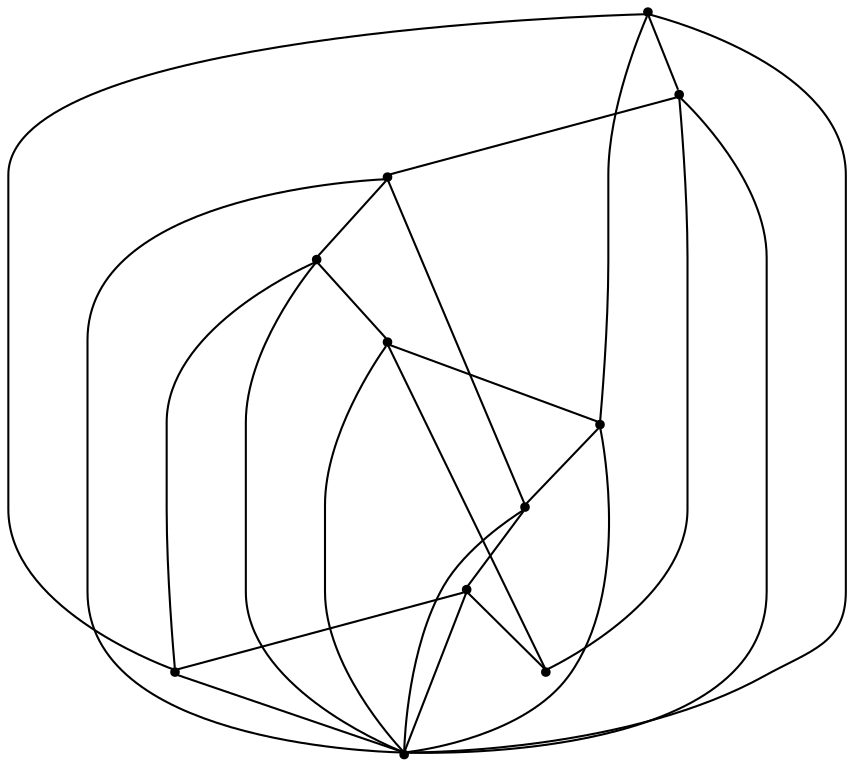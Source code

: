 graph {
  node [shape=point,comment="{\"directed\":false,\"doi\":\"10.1007/978-3-642-25878-7_27\",\"figure\":\"5 (3)\"}"]

  v0 [pos="1723.547694388968,2184.4074532081854"]
  v1 [pos="1784.9733134626722,2184.4074532081854"]
  v2 [pos="1662.1219480536474,2184.4074532081854"]
  v3 [pos="1477.7197381400492,2184.4074532081854"]
  v4 [pos="1539.1454844753698,2184.4074532081854"]
  v5 [pos="1354.7432745617716,2184.407453208185"]
  v6 [pos="1293.3175282264508,2184.4074532081854"]
  v7 [pos="1554.7833919400182,2260.544517893545"]
  v8 [pos="1600.571103549074,2184.4074532081854"]
  v9 [pos="1416.2315063509104,2184.407453208185"]
  v10 [pos="1323.5925578017273,2076.8901479135607"]

  v0 -- v3 [id="-1",pos="1723.547694388968,2184.4074532081854 1703.1683054233351,2137.9752019105194 1646.3714458735908,2133.0326025831228 1602.0598417570682,2130.649054914482 1599.190855869348,2130.649054914482 1599.190855869348,2130.649054914482 1599.190855869348,2130.649054914482 1554.8834513861777,2133.0326025831228 1498.0865918364336,2137.9752019105194 1477.7197381400492,2184.4074532081854"]
  v6 -- v7 [id="-2",pos="1293.3175282264508,2184.4074532081854 1554.7833919400182,2260.544517893545 1554.7833919400182,2260.544517893545 1554.7833919400182,2260.544517893545"]
  v6 -- v5 [id="-4",pos="1293.3175282264508,2184.4074532081854 1354.7432745617716,2184.407453208185 1354.7432745617716,2184.407453208185 1354.7432745617716,2184.407453208185"]
  v5 -- v9 [id="-5",pos="1354.7432745617716,2184.407453208185 1416.2315063509104,2184.407453208185 1416.2315063509104,2184.407453208185 1416.2315063509104,2184.407453208185"]
  v9 -- v3 [id="-6",pos="1416.2315063509104,2184.407453208185 1477.7197381400492,2184.4074532081854 1477.7197381400492,2184.4074532081854 1477.7197381400492,2184.4074532081854"]
  v3 -- v4 [id="-7",pos="1477.7197381400492,2184.4074532081854 1539.1454844753698,2184.4074532081854 1539.1454844753698,2184.4074532081854 1539.1454844753698,2184.4074532081854"]
  v4 -- v8 [id="-8",pos="1539.1454844753698,2184.4074532081854 1600.571103549074,2184.4074532081854 1600.571103549074,2184.4074532081854 1600.571103549074,2184.4074532081854"]
  v8 -- v2 [id="-9",pos="1600.571103549074,2184.4074532081854 1662.1219480536474,2184.4074532081854 1662.1219480536474,2184.4074532081854 1662.1219480536474,2184.4074532081854"]
  v2 -- v0 [id="-10",pos="1662.1219480536474,2184.4074532081854 1723.547694388968,2184.4074532081854 1723.547694388968,2184.4074532081854 1723.547694388968,2184.4074532081854"]
  v0 -- v1 [id="-11",pos="1723.547694388968,2184.4074532081854 1784.9733134626722,2184.4074532081854 1784.9733134626722,2184.4074532081854 1784.9733134626722,2184.4074532081854"]
  v10 -- v8 [id="-30",pos="1323.5925578017273,2076.8901479135607 1329.3597043028044,2077.002826562286 1329.3597043028044,2077.002826562286 1329.3597043028044,2077.002826562286 1330.998579403144,2077.0737912191585 1330.998579403144,2077.0737912191585 1330.998579403144,2077.0737912191585 1332.8418366599635,2077.14043186468 1332.8418366599635,2077.14043186468 1332.8418366599635,2077.14043186468 1334.9602335321683,2077.207072510202 1334.9602335321683,2077.207072510202 1334.9602335321683,2077.207072510202 1337.2788129275007,2077.344423458987 1337.2788129275007,2077.344423458987 1337.2788129275007,2077.344423458987 1339.9435439203576,2077.4153881158595 1339.9435439203576,2077.4153881158595 1339.9435439203576,2077.4153881158595 1342.8125298080777,2077.5489237605116 1342.8125298080777,2077.5489237605116 1342.8125298080777,2077.5489237605116 1345.9525829394474,2077.686274709297 1345.9525829394474,2077.686274709297 1345.9525829394474,2077.686274709297 1349.3012178606496,2077.823625658082 1349.3012178606496,2077.823625658082 1349.3012178606496,2077.823625658082 1352.8541076767144,2077.9571613027347 1352.8541076767144,2077.9571613027347 1352.8541076767144,2077.9571613027347 1356.6071800159066,2078.165476908392 1356.6071800159066,2078.165476908392 1356.6071800159066,2078.165476908392 1360.5688341449309,2078.369722856308 1360.5688341449309,2078.369722856308 1360.5688341449309,2078.369722856308 1364.6680580816478,2078.5739688042236 1364.6680580816478,2078.5739688042236 1364.6680580816478,2078.5739688042236 1368.9716641748446,2078.7779603985305 1368.9716641748446,2078.7779603985305 1368.9716641748446,2078.7779603985305 1373.4086404423817,2079.0531710033188 1373.4086404423817,2079.0531710033188 1373.4086404423817,2079.0531710033188 1377.9831865176118,2079.324057596756 1377.9831865176118,2079.324057596756 1377.9831865176118,2079.324057596756 1382.6287445749808,2079.5990138479356 1382.6287445749808,2079.5990138479356 1382.6287445749808,2079.5990138479356 1387.4076728066905,2079.869900441373 1387.4076728066905,2079.869900441373 1387.4076728066905,2079.869900441373 1392.1908006717524,2080.211497338074 1392.1908006717524,2080.211497338074 1392.1908006717524,2080.211497338074 1397.1072987111547,2080.553348588384 1397.1072987111547,2080.553348588384 1397.1072987111547,2080.553348588384 1402.0948087326963,2080.9618404842154 1402.0948087326963,2080.9618404842154 1402.0948087326963,2080.9618404842154 1407.0781191208857,2081.370332380047 1407.0781191208857,2081.370332380047 1407.0781191208857,2081.370332380047 1412.1321869679807,2081.78289393362 1412.1321869679807,2081.78289393362 1412.1321869679807,2081.78289393362 1417.2530671638629,2082.2580264749736 1417.2530671638629,2082.2580264749736 1417.2530671638629,2082.2580264749736 1422.378146993097,2082.8038693195904 1422.378146993097,2082.8038693195904 1422.378146993097,2082.8038693195904 1427.4990271889792,2083.283071518685 1427.4990271889792,2083.283071518685 1427.4990271889792,2083.283071518685 1432.6909193670006,2083.895555008824 1432.6909193670006,2083.895555008824 1432.6909193670006,2083.895555008824 1437.8784846500528,2084.512362510313 1437.8784846500528,2084.512362510313 1437.8784846500528,2084.512362510313 1443.0702495664573,2085.12510035406 1443.0702495664573,2085.12510035406 1443.0702495664573,2085.12510035406 1448.328826831649,2085.808294147462 1448.328826831649,2085.808294147462 1448.328826831649,2085.808294147462 1453.5872768352237,2086.5586372936036 1453.5872768352237,2086.5586372936036 1453.5872768352237,2086.5586372936036 1458.8458541004152,2087.3794363894 1458.8458541004152,2087.3794363894 1458.8458541004152,2087.3794363894 1464.1751888245126,2088.196165827454 1464.1751888245126,2088.196165827454 1464.1751888245126,2088.196165827454 1469.5004511768743,2089.0838599223807 1469.5004511768743,2089.0838599223807 1469.5004511768743,2089.0838599223807 1474.8297859009717,2090.1089049660923 1474.8297859009717,2090.1089049660923 1474.8297859009717,2090.1089049660923 1480.2217333405035,2091.1301347056715 1480.2217333405035,2091.1301347056715 1480.2217333405035,2091.1301347056715 1485.6178804133879,2092.2220747485135 1485.6178804133879,2092.2220747485135 1485.6178804133879,2092.2220747485135 1491.0807125734423,2093.384470741011 1491.0807125734423,2093.384470741011 1491.0807125734423,2093.384470741011 1496.4768596463266,2094.6140160862474 1496.4768596463266,2094.6140160862474 1496.4768596463266,2094.6140160862474 1501.9396918063812,2095.976842722527 1501.9396918063812,2095.976842722527 1501.9396918063812,2095.976842722527 1507.406723599788,2097.41037966207 1507.406723599788,2097.41037966207 1507.406723599788,2097.41037966207 1512.8695557598423,2098.9105572471353 1512.8695557598423,2098.9105572471353 1512.8695557598423,2098.9105572471353 1518.2657028327267,2100.481445135464 1518.2657028327267,2100.481445135464 1518.2657028327267,2100.481445135464 1523.6576502722587,2102.1194823765322 1523.6576502722587,2102.1194823765322 1523.6576502722587,2102.1194823765322 1528.9869849963561,2103.8946162127763 1528.9869849963561,2103.8946162127763 1528.9869849963561,2103.8946162127763 1534.107865192238,2105.669750049021 1534.107865192238,2105.669750049021 1534.107865192238,2105.669750049021 1539.1620603009499,2107.5784195299175 1539.1620603009499,2107.5784195299175 1539.1620603009499,2107.5784195299175 1545.5840632663514,2110.1748611691755 1545.5840632663514,2110.1748611691755 1545.5840632663514,2110.1748611691755 1551.5932295470582,2112.833365088996 1551.5932295470582,2112.833365088996 1551.5932295470582,2112.833365088996 1557.1227467942829,2115.5630880192975 1557.1227467942829,2115.5630880192975 1557.1227467942829,2115.5630880192975 1562.2478266235173,2118.296880607341 1562.2478266235173,2118.296880607341 1562.2478266235173,2118.296880607341 1566.9600697680567,2121.0266035376426 1566.9600697680567,2121.0266035376426 1566.9600697680567,2121.0266035376426 1571.2593489662843,2123.685107457463 1571.2593489662843,2123.685107457463 1571.2593489662843,2123.685107457463 1575.0876329209682,2126.3481897422425 1575.0876329209682,2126.3481897422425 1575.0876329209682,2126.3481897422425 1578.5696380165105,2129.0112720270226 1578.5696380165105,2129.0112720270226 1578.5696380165105,2129.0112720270226 1581.7096911478804,2131.6031353013213 1581.7096911478804,2131.6031353013213 1581.7096911478804,2131.6031353013213 1584.5119919484302,2134.195252929229 1584.5119919484302,2134.195252929229 1584.5119919484302,2134.195252929229 1586.9682684130719,2136.7207299116144 1586.9682684130719,2136.7207299116144 1586.9682684130719,2136.7207299116144 1589.153350372447,2139.2459525403915 1589.153350372447,2139.2459525403915 1589.153350372447,2139.2459525403915 1591.0673650881722,2141.771429522777 1591.0673650881722,2141.771429522777 1591.0673650881722,2141.771429522777 1592.7730525372988,2144.2302658596413 1592.7730525372988,2144.2302658596413 1592.7730525372988,2144.2302658596413 1594.2784302016814,2146.6888478428964 1594.2784302016814,2146.6888478428964 1594.2784302016814,2146.6888478428964 1595.5753533378486,2149.076719522888 1595.5753533378486,2149.076719522888 1595.5753533378486,2149.076719522888 1596.6678943175361,2151.5312318484016 1596.6678943175361,2151.5312318484016 1596.6678943175361,2151.5312318484016 1597.622865489531,2153.923427539744 1597.622865489531,2153.923427539744 1597.622865489531,2153.923427539744 1598.4443392255687,2156.240334562863 1598.4443392255687,2156.240334562863 1598.4443392255687,2156.240334562863 1599.1240435205611,2158.5615655973334 1599.1240435205611,2158.5615655973334 1599.1240435205611,2158.5615655973334 1599.6703776412132,2160.8161559862815 1599.6703776412132,2160.8161559862815 1599.6703776412132,2160.8161559862815 1600.0832143259083,2163.066676717488 1600.0832143259083,2163.066676717488 1600.0832143259083,2163.066676717488 1600.491851377251,2165.250048095955 1600.491851377251,2165.250048095955 1600.491851377251,2165.250048095955 1600.6962335337307,2167.367287536118 1600.6962335337307,2167.367287536118 1600.6962335337307,2167.367287536118 1600.9004884285937,2169.4133079658 1600.9004884285937,2169.4133079658 1600.9004884285937,2169.4133079658 1601.0381854979032,2171.3260471044387 1601.0381854979032,2171.3260471044387 1601.0381854979032,2171.3260471044387 1601.1048705850733,2173.1680759398137 1601.1048705850733,2173.1680759398137 1601.1048705850733,2173.1680759398137 1601.1757553055959,2174.8727538264034 1601.1757553055959,2174.8727538264034 1601.1757553055959,2174.8727538264034 1601.1757553055959,2176.4436417147317 1601.1757553055959,2176.4436417147317 1601.1757553055959,2176.4436417147317 1601.1048705850733,2177.943819299797 1601.1048705850733,2177.943819299797 1601.1048705850733,2177.943819299797 1600.571103549074,2184.4074532081854 1600.571103549074,2184.4074532081854 1600.571103549074,2184.4074532081854"]
  v10 -- v1 [id="-31",pos="1323.5925578017273,2076.8901479135607 1329.7684686157638,2076.1860971242318 1329.7684686157638,2076.1860971242318 1329.7684686157638,2076.1860971242318 1331.3405313673165,2076.0484918218376 1331.3405313673165,2076.0484918218376 1331.3405313673165,2076.0484918218376 1333.1129039036134,2075.844245873922 1333.1129039036134,2075.844245873922 1333.1129039036134,2075.844245873922 1335.1644884270313,2075.569289622743 1335.1644884270313,2075.569289622743 1335.1644884270313,2075.569289622743 1337.487267455716,2075.365043674827 1337.487267455716,2075.365043674827 1337.487267455716,2075.365043674827 1340.0144286408802,2075.023192424517 1340.0144286408802,2075.023192424517 1340.0144286408802,2075.023192424517 1342.8125298080777,2074.7525601846883 1342.8125298080777,2074.7525601846883 1342.8125298080777,2074.7525601846883 1345.8858978522774,2074.410708934379 1345.8858978522774,2074.410708934379 1345.8858978522774,2074.410708934379 1349.2345327734793,2074.068857684069 1349.2345327734793,2074.068857684069 1349.2345327734793,2074.068857684069 1352.7832229561918,2073.6606201418463 1352.7832229561918,2073.6606201418463 1352.7832229561918,2073.6606201418463 1356.5404949287363,2073.319023245145 1356.5404949287363,2073.319023245145 1356.5404949287363,2073.319023245145 1360.5688341449309,2072.83982104605 1360.5688341449309,2072.83982104605 1360.5688341449309,2072.83982104605 1364.8056278893407,2072.4313291502185 1364.8056278893407,2072.4313291502185 1364.8056278893407,2072.4313291502185 1369.2426041568779,2072.022837254387 1369.2426041568779,2072.022837254387 1369.2426041568779,2072.022837254387 1373.888162214247,2071.543635055292 1373.888162214247,2071.543635055292 1373.888162214247,2071.543635055292 1378.7379751664791,2071.0644328561966 1378.7379751664791,2071.0644328561966 1378.7379751664791,2071.0644328561966 1383.792170275191,2070.5893003148435 1383.792170275191,2070.5893003148435 1383.792170275191,2070.5893003148435 1388.913050471073,2070.1100981157483 1388.913050471073,2070.1100981157483 1388.913050471073,2070.1100981157483 1394.2383128234349,2069.6308959166536 1394.2383128234349,2069.6308959166536 1394.2383128234349,2069.6308959166536 1399.7011449834893,2069.1557633753 1399.7011449834893,2069.1557633753 1399.7011449834893,2069.1557633753 1405.3015469512366,2068.6765611762053 1405.3015469512366,2068.6765611762053 1405.3015469512366,2068.6765611762053 1411.0396459882932,2068.2014286348517 1411.0396459882932,2068.2014286348517 1411.0396459882932,2068.2014286348517 1416.84443011252,2067.722226435757 1416.84443011252,2067.722226435757 1416.84443011252,2067.722226435757 1422.7200989572696,2067.2430242366618 1422.7200989572696,2067.2430242366618 1422.7200989572696,2067.2430242366618 1428.7292652379763,2066.7678916953087 1428.7292652379763,2066.7678916953087 1428.7292652379763,2066.7678916953087 1434.738431518683,2066.355330141735 1434.738431518683,2066.355330141735 1434.738431518683,2066.355330141735 1440.8851676070822,2065.9468382459036 1440.8851676070822,2065.9468382459036 1440.8851676070822,2065.9468382459036 1447.0985887826519,2065.538346350072 1447.0985887826519,2065.538346350072 1447.0985887826519,2065.538346350072 1453.3162095915739,2065.1301088078494 1453.3162095915739,2065.1301088078494 1453.3162095915739,2065.1301088078494 1459.5964431159302,2064.7885119111484 1459.5964431159302,2064.7885119111484 1459.5964431159302,2064.7885119111484 1465.8807490120225,2064.4466606608385 1465.8807490120225,2064.4466606608385 1465.8807490120225,2064.4466606608385 1472.2318672569015,2064.17145005605 1472.2318672569015,2064.17145005605 1472.2318672569015,2064.17145005605 1478.653870222303,2063.9008178162217 1478.653870222303,2063.9008178162217 1478.653870222303,2063.9008178162217 1485.0715462927358,2063.6256072114334 1485.0715462927358,2063.6256072114334 1485.0715462927358,2063.6256072114334 1491.4935492581374,2063.4216156171265 1491.4935492581374,2063.4216156171265 1491.4935492581374,2063.4216156171265 1497.9822373107093,2063.2840103147328 1497.9822373107093,2063.2840103147328 1497.9822373107093,2063.2840103147328 1504.4667257299286,2063.1504746700803 1504.4667257299286,2063.1504746700803 1504.4667257299286,2063.1504746700803 1511.026298503023,2063.013123721295 1511.026298503023,2063.013123721295 1511.026298503023,2063.013123721295 1517.581798904382,2062.9424134180317 1517.581798904382,2062.9424134180317 1517.581798904382,2062.9424134180317 1524.2038571312942,2062.9424134180317 1524.2038571312942,2062.9424134180317 1524.2038571312942,2062.9424134180317 1530.8302422531754,2063.013123721295 1530.8302422531754,2063.013123721295 1530.8302422531754,2063.013123721295 1537.5231852006102,2063.0797643668166 1537.5231852006102,2063.0797643668166 1537.5231852006102,2063.0797643668166 1544.2162554096617,2063.2840103147328 1544.2162554096617,2063.2840103147328 1544.2162554096617,2063.2840103147328 1550.9760107058835,2063.49232592039 1550.9760107058835,2063.49232592039 1550.9760107058835,2063.49232592039 1557.8066507226276,2063.696571868306 1557.8066507226276,2063.696571868306 1557.8066507226276,2063.696571868306 1564.637290739372,2064.038168765007 1564.637290739372,2064.038168765007 1564.637290739372,2064.038168765007 1571.5346158432865,2064.4466606608385 1571.5346158432865,2064.4466606608385 1571.5346158432865,2064.4466606608385 1578.431940947201,2064.9217932021916 1578.431940947201,2064.9217932021916 1578.431940947201,2064.9217932021916 1585.4002780332548,2065.4676360468084 1585.4002780332548,2065.4676360468084 1585.4002780332548,2065.4676360468084 1592.3642882243394,2066.013478891425 1592.3642882243394,2066.013478891425 1592.3642882243394,2066.013478891425 1599.3993103975633,2066.7678916953087 1599.3993103975633,2066.7678916953087 1599.3993103975633,2066.7678916953087 1606.5010176579576,2067.517980487841 1606.5010176579576,2067.517980487841 1606.5010176579576,2067.517980487841 1613.535912569565,2068.3347099258954 1613.535912569565,2068.3347099258954 1613.535912569565,2068.3347099258954 1620.637619829959,2069.2931143240853 1620.637619829959,2069.2931143240853 1620.637619829959,2069.2931143240853 1627.672642003183,2070.314089710055 1627.672642003183,2070.314089710055 1627.672642003183,2070.314089710055 1634.707664176407,2071.47699440977 1634.707664176407,2071.47699440977 1634.707664176407,2071.47699440977 1641.7425590880143,2072.6353207445254 1641.7425590880143,2072.6353207445254 1641.7425590880143,2072.6353207445254 1648.6398841919288,2074.002217038547 1648.6398841919288,2074.002217038547 1648.6398841919288,2074.002217038547 1655.3996394881506,2075.365043674827 1655.3996394881506,2075.365043674827 1655.3996394881506,2075.365043674827 1662.092709697202,2076.865221259892 1662.092709697202,2076.865221259892 1662.092709697202,2076.865221259892 1670.7666069707657,2078.982460700055 1670.7666069707657,2078.982460700055 1670.7666069707657,2078.982460700055 1679.0984250185402,2081.3036917345253 1679.0984250185402,2081.3036917345253 1679.0984250185402,2081.3036917345253 1687.021606014972,2083.691563414517 1687.021606014972,2083.691563414517 1687.021606014972,2083.691563414517 1694.536149960061,2086.150145397772 1694.536149960061,2086.150145397772 1694.536149960061,2086.150145397772 1701.6378572204553,2088.6753680265488 1701.6378572204553,2088.6753680265488 1701.6378572204553,2088.6753680265488 1708.2641150807199,2091.267740008065 1708.2641150807199,2091.267740008065 1708.2641150807199,2091.267740008065 1714.4067787973838,2093.9305679392364 1714.4067787973838,2093.9305679392364 1714.4067787973838,2093.9305679392364 1720.2156352933462,2096.660036515929 1720.2156352933462,2096.660036515929 1720.2156352933462,2096.660036515929 1725.6075827328782,2099.323118800709 1725.6075827328782,2099.323118800709 1725.6075827328782,2099.323118800709 1730.5950927544197,2102.1194823765322 1730.5950927544197,2102.1194823765322 1730.5950927544197,2102.1194823765322 1735.240650811789,2104.8489509532246 1735.240650811789,2104.8489509532246 1735.240650811789,2104.8489509532246 1739.5399300100166,2107.64938418679 1739.5399300100166,2107.64938418679 1739.5399300100166,2107.64938418679 1743.501584139041,2110.4454934090045 1743.501584139041,2110.4454934090045 1743.501584139041,2110.4454934090045 1747.1921710244153,2113.2459266425694 1747.1921710244153,2113.2459266425694 1747.1921710244153,2113.2459266425694 1750.6074910327875,2116.0422902183927 1750.6074910327875,2116.0422902183927 1750.6074910327875,2116.0422902183927 1753.7475441641573,2118.9093640974793 1753.7475441641573,2118.9093640974793 1753.7475441641573,2118.9093640974793 1756.6833424006643,2121.7057276733026 1756.6833424006643,2121.7057276733026 1756.6833424006643,2121.7057276733026 1759.3479461319046,2124.5728015523896 1759.3479461319046,2124.5728015523896 1759.3479461319046,2124.5728015523896 1761.8042225965464,2127.439875431476 1761.8042225965464,2127.439875431476 1761.8042225965464,2127.439875431476 1764.1268743636142,2130.307203664172 1764.1268743636142,2130.307203664172 1764.1268743636142,2130.307203664172 1766.2453984974359,2133.1742775432585 1766.2453984974359,2133.1742775432585 1766.2453984974359,2133.1742775432585 1768.159413213161,2136.0413514223455 1768.159413213161,2136.0413514223455 1768.159413213161,2136.0413514223455 1769.931785749458,2138.908679655041 1769.931785749458,2138.908679655041 1769.931785749458,2138.908679655041 1771.5705335881808,2141.771429522777 1771.5705335881808,2141.771429522777 1771.5705335881808,2141.771429522777 1773.07603851418,2144.5718627563424 1773.07603851418,2144.5718627563424 1773.07603851418,2144.5718627563424 1774.4396467375175,2147.439190989038 1774.4396467375175,2147.439190989038 1774.4396467375175,2147.439190989038 1775.7365698736849,2150.1686595657306 1775.7365698736849,2150.1686595657306 1775.7365698736849,2150.1686595657306 1776.8999955738948,2152.898128142423 1776.8999955738948,2152.898128142423 1776.8999955738948,2152.898128142423 1777.92165183306,2155.6278510727248 1777.92165183306,2155.6278510727248 1777.92165183306,2155.6278510727248 1778.880822638407,2158.2199687006323 1778.880822638407,2158.2199687006323 1778.880822638407,2158.2199687006323 1779.6980967410923,2160.7454456830183 1779.6980967410923,2160.7454456830183 1779.6980967410923,2160.7454456830183 1780.4486857566073,2163.2040276662733 1780.4486857566073,2163.2040276662733 1780.4486857566073,2163.2040276662733 1781.203474405475,2165.591899346265 1781.203474405475,2165.591899346265 1781.203474405475,2165.591899346265 1781.749808526127,2167.8464897352133 1781.749808526127,2167.8464897352133 1781.749808526127,2167.8464897352133 1782.2961426467791,2169.9591508104168 1782.2961426467791,2169.9591508104168 1782.2961426467791,2169.9591508104168 1782.771464785292,2171.938784948186 1782.771464785292,2171.938784948186 1782.771464785292,2171.938784948186 1783.184301469987,2173.780559429952 1783.184301469987,2173.780559429952 1783.184301469987,2173.780559429952 1783.5930657829465,2175.4893069742834 1783.5930657829465,2175.4893069742834 1783.5930657829465,2175.4893069742834 1783.8640057649795,2177.060449216221 1783.8640057649795,2177.060449216221 1783.8640057649795,2177.060449216221 1784.1392726419817,2178.4896621444136 1784.1392726419817,2178.4896621444136 1784.1392726419817,2178.4896621444136 1784.9733134626722,2184.4074532081854 1784.9733134626722,2184.4074532081854 1784.9733134626722,2184.4074532081854"]
  v1 -- v6 [id="-32",pos="1784.9733134626722,2184.4074532081854 1744.4523556776835,2277.276661345281 1629.8411799523824,2287.1699993155576 1541.209699714249,2291.8540481995465 1537.110475777532,2291.8540481995465 1537.110475777532,2291.8540481995465 1537.110475777532,2291.8540481995465 1448.4789955393985,2287.1699993155576 1333.8676925524808,2277.280858179827 1293.3175282264508,2184.4074532081854"]
  v9 -- v10 [id="-36",pos="1416.2315063509104,2184.407453208185 1323.5925578017273,2076.8901479135607 1323.5925578017273,2076.8901479135607 1323.5925578017273,2076.8901479135607"]
  v5 -- v7 [id="-37",pos="1354.7432745617716,2184.407453208185 1554.7833919400182,2260.544517893545 1554.7833919400182,2260.544517893545 1554.7833919400182,2260.544517893545"]
  v4 -- v7 [id="-38",pos="1539.1454844753698,2184.4074532081854 1554.7833919400182,2260.544517893545 1554.7833919400182,2260.544517893545 1554.7833919400182,2260.544517893545"]
  v8 -- v7 [id="-39",pos="1600.571103549074,2184.4074532081854 1554.7833919400182,2260.544517893545 1554.7833919400182,2260.544517893545 1554.7833919400182,2260.544517893545"]
  v2 -- v7 [id="-44",pos="1662.1219480536474,2184.4074532081854 1554.7833919400182,2260.544517893545 1554.7833919400182,2260.544517893545 1554.7833919400182,2260.544517893545"]
  v9 -- v7 [id="-47",pos="1416.2315063509104,2184.407453208185 1554.7833919400182,2260.544517893545 1554.7833919400182,2260.544517893545 1554.7833919400182,2260.544517893545"]
  v0 -- v7 [id="-54",pos="1723.547694388968,2184.4074532081854 1554.7833919400182,2260.544517893545 1554.7833919400182,2260.544517893545 1554.7833919400182,2260.544517893545"]
  v3 -- v7 [id="-58",pos="1477.7197381400492,2184.4074532081854 1554.7833919400182,2260.544517893545 1554.7833919400182,2260.544517893545 1554.7833919400182,2260.544517893545"]
  v2 -- v5 [id="-59",pos="1662.1219480536474,2184.4074532081854 1662.8683692512143,2130.707301890911 1548.7367152977783,2132.674218348237 1510.613461818328,2130.649054914482 1506.2432978995778,2130.649054914482 1506.2432978995778,2130.649054914482 1506.2432978995778,2130.649054914482 1468.12424405348,2132.674218348237 1353.9883904666917,2130.707301890911 1354.7432745617716,2184.407453208185"]
  v1 -- v7 [id="-66",pos="1784.9733134626722,2184.4074532081854 1554.7833919400182,2260.544517893545 1554.7833919400182,2260.544517893545 1554.7833919400182,2260.544517893545"]
  v6 -- v4 [id="-72",pos="1293.3175282264508,2184.4074532081854 1313.6885815561875,2137.9752019105194 1370.4854411059318,2133.0326025831228 1414.7928455891022,2130.649054914482 1417.6618314768223,2130.649054914482 1417.6618314768223,2130.649054914482 1417.6618314768223,2130.649054914482 1461.973435593345,2133.0326025831228 1518.770295143089,2137.9752019105194 1539.1454844753698,2184.4074532081854"]
}